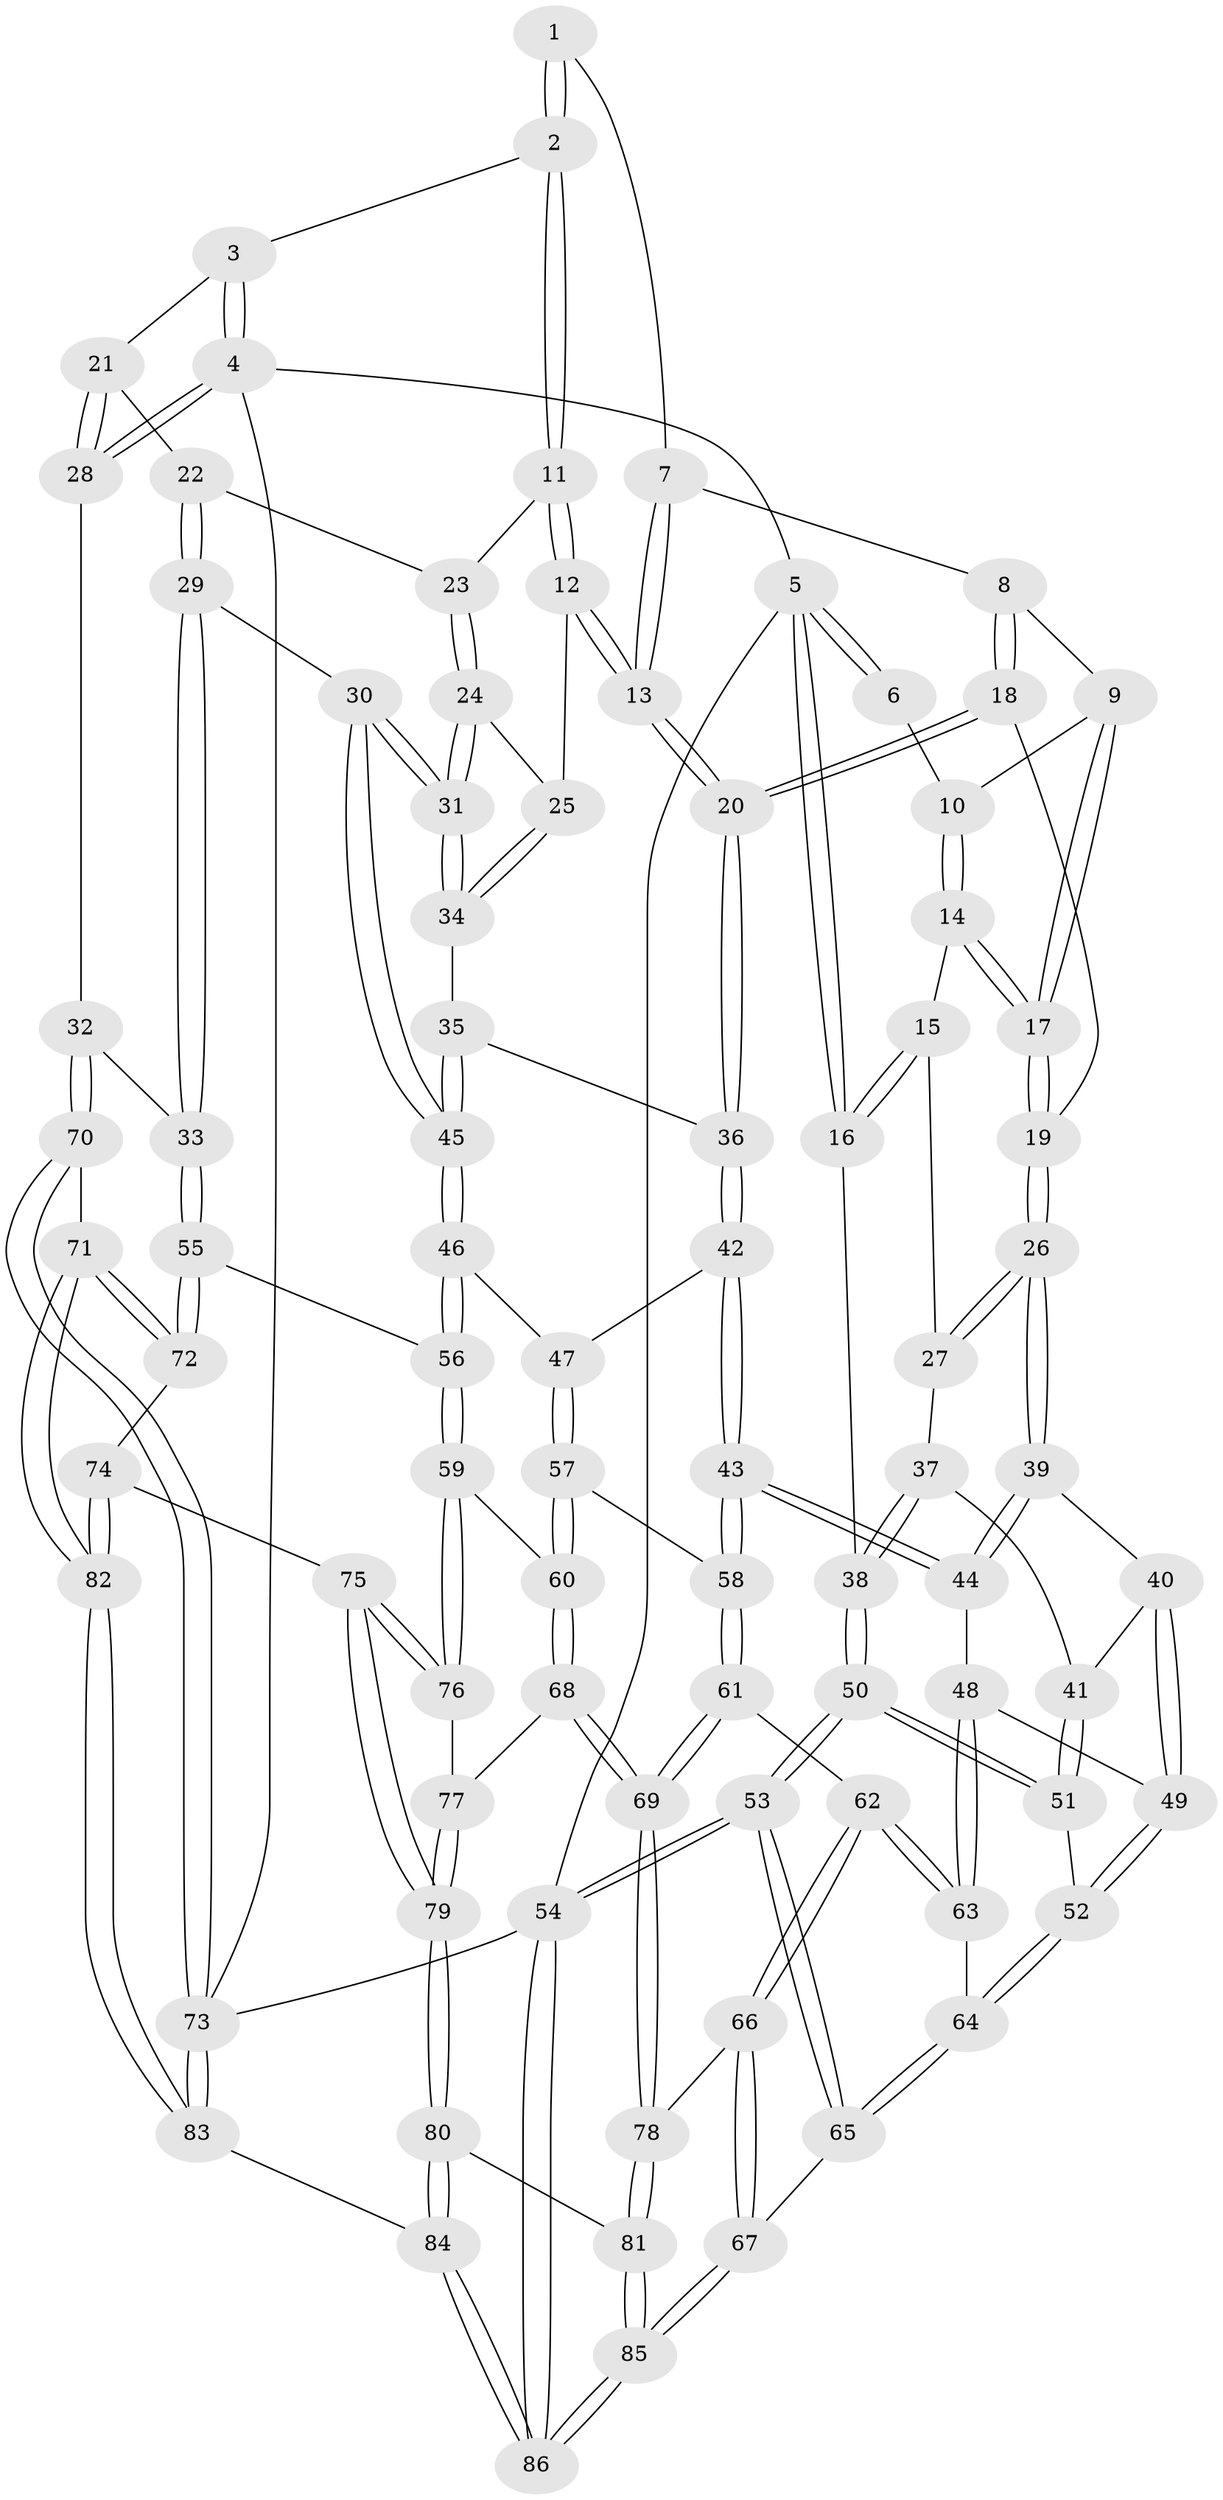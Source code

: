 // coarse degree distribution, {2: 0.058823529411764705, 3: 0.0784313725490196, 4: 0.37254901960784315, 6: 0.058823529411764705, 5: 0.3333333333333333, 1: 0.0196078431372549, 7: 0.0392156862745098, 8: 0.0392156862745098}
// Generated by graph-tools (version 1.1) at 2025/05/03/04/25 22:05:15]
// undirected, 86 vertices, 212 edges
graph export_dot {
graph [start="1"]
  node [color=gray90,style=filled];
  1 [pos="+0.4020918609359445+0"];
  2 [pos="+0.6994938299306394+0"];
  3 [pos="+0.805588328167256+0"];
  4 [pos="+1+0"];
  5 [pos="+0+0"];
  6 [pos="+0.214999272723948+0"];
  7 [pos="+0.35472197197639554+0.08419283474307125"];
  8 [pos="+0.3334694440075456+0.11609491325910477"];
  9 [pos="+0.27506417392486116+0.11679301087687806"];
  10 [pos="+0.23684532448664627+0.10922681007354405"];
  11 [pos="+0.6828033693560639+0"];
  12 [pos="+0.6370470856052468+0.06763138427870957"];
  13 [pos="+0.5316137446858941+0.1828208987908644"];
  14 [pos="+0.17421954063274137+0.14762479878664744"];
  15 [pos="+0.04762077734807028+0.11998022575154899"];
  16 [pos="+0+0"];
  17 [pos="+0.24702987011804933+0.2591061146376625"];
  18 [pos="+0.3549495384628434+0.25357180059454"];
  19 [pos="+0.2552644581109583+0.2757254899854941"];
  20 [pos="+0.4696946175548827+0.30033590919044467"];
  21 [pos="+0.9356608249357632+0.20530108492964233"];
  22 [pos="+0.8802232171052783+0.2204644498648812"];
  23 [pos="+0.7964223860819117+0.15953082325968856"];
  24 [pos="+0.7736897398450643+0.27920147667776685"];
  25 [pos="+0.6839990016608859+0.24159279554835777"];
  26 [pos="+0.23580044620792193+0.2988333749089973"];
  27 [pos="+0.13894348320871736+0.2828593177625177"];
  28 [pos="+1+0.2449339964489565"];
  29 [pos="+0.8423628842156509+0.38861387522434515"];
  30 [pos="+0.8157567405757732+0.38611181987260174"];
  31 [pos="+0.8133782253516814+0.38298768283309526"];
  32 [pos="+1+0.48174031859069333"];
  33 [pos="+1+0.4849572490939707"];
  34 [pos="+0.6726180350336124+0.299877085464321"];
  35 [pos="+0.6112142515153455+0.34176821954286135"];
  36 [pos="+0.4768077829262789+0.323999891854836"];
  37 [pos="+0.08967097470206319+0.32432385824140086"];
  38 [pos="+0+0.06429364938307447"];
  39 [pos="+0.22455304467015982+0.39230982779254137"];
  40 [pos="+0.14960183787845227+0.41647490585606106"];
  41 [pos="+0.08834686907238191+0.41461883037275665"];
  42 [pos="+0.46730353005360803+0.37479437126175014"];
  43 [pos="+0.3688000155060715+0.5144707320979953"];
  44 [pos="+0.3312645680410936+0.5093910088348877"];
  45 [pos="+0.7090317310696131+0.4530577469817611"];
  46 [pos="+0.6936433141955254+0.48053985100093066"];
  47 [pos="+0.5937135722806256+0.4849390334944568"];
  48 [pos="+0.25969795671796314+0.5501389637839759"];
  49 [pos="+0.17486048070477483+0.5727635261152025"];
  50 [pos="+0+0.4923075888228269"];
  51 [pos="+0+0.4752041119351823"];
  52 [pos="+0.15594238990170603+0.5842680799130082"];
  53 [pos="+0+0.7033038374679401"];
  54 [pos="+0+1"];
  55 [pos="+0.8083942641628599+0.6530421134003718"];
  56 [pos="+0.7218552201294031+0.6311533395617546"];
  57 [pos="+0.5321236236030784+0.6193734636699871"];
  58 [pos="+0.4058687443415213+0.5819774041074369"];
  59 [pos="+0.6504574563728217+0.6690373537468414"];
  60 [pos="+0.5493261956212188+0.6353238799197947"];
  61 [pos="+0.3742511782850406+0.6806942178164257"];
  62 [pos="+0.27175070435107956+0.7238561299808058"];
  63 [pos="+0.2528334835006937+0.6798287350211378"];
  64 [pos="+0.14671784572369473+0.6190920833378966"];
  65 [pos="+0.07440216079698803+0.7594370684767028"];
  66 [pos="+0.21666027296524112+0.7947885932438146"];
  67 [pos="+0.14811132098829616+0.8254104692489782"];
  68 [pos="+0.49848766998246624+0.7564628585798477"];
  69 [pos="+0.42735116974188486+0.7977567928716638"];
  70 [pos="+1+0.7958735231239846"];
  71 [pos="+1+0.8161066687970168"];
  72 [pos="+0.8427344618584873+0.76289232663133"];
  73 [pos="+1+1"];
  74 [pos="+0.785671699499946+0.8503288541177229"];
  75 [pos="+0.6611397225049505+0.7903355987441133"];
  76 [pos="+0.6451787048235501+0.714875549393735"];
  77 [pos="+0.5535690328496187+0.7799845395976033"];
  78 [pos="+0.4175725602150462+0.8546718067808834"];
  79 [pos="+0.5772802931205664+0.9083644228942968"];
  80 [pos="+0.5672359389575394+0.9366097457174226"];
  81 [pos="+0.42430804275297124+0.8755411986177736"];
  82 [pos="+0.7797025478581577+1"];
  83 [pos="+0.7274905612722842+1"];
  84 [pos="+0.713740237215356+1"];
  85 [pos="+0.17911828901452848+1"];
  86 [pos="+0.16480126061842795+1"];
  1 -- 2;
  1 -- 2;
  1 -- 7;
  2 -- 3;
  2 -- 11;
  2 -- 11;
  3 -- 4;
  3 -- 4;
  3 -- 21;
  4 -- 5;
  4 -- 28;
  4 -- 28;
  4 -- 73;
  5 -- 6;
  5 -- 6;
  5 -- 16;
  5 -- 16;
  5 -- 54;
  6 -- 10;
  7 -- 8;
  7 -- 13;
  7 -- 13;
  8 -- 9;
  8 -- 18;
  8 -- 18;
  9 -- 10;
  9 -- 17;
  9 -- 17;
  10 -- 14;
  10 -- 14;
  11 -- 12;
  11 -- 12;
  11 -- 23;
  12 -- 13;
  12 -- 13;
  12 -- 25;
  13 -- 20;
  13 -- 20;
  14 -- 15;
  14 -- 17;
  14 -- 17;
  15 -- 16;
  15 -- 16;
  15 -- 27;
  16 -- 38;
  17 -- 19;
  17 -- 19;
  18 -- 19;
  18 -- 20;
  18 -- 20;
  19 -- 26;
  19 -- 26;
  20 -- 36;
  20 -- 36;
  21 -- 22;
  21 -- 28;
  21 -- 28;
  22 -- 23;
  22 -- 29;
  22 -- 29;
  23 -- 24;
  23 -- 24;
  24 -- 25;
  24 -- 31;
  24 -- 31;
  25 -- 34;
  25 -- 34;
  26 -- 27;
  26 -- 27;
  26 -- 39;
  26 -- 39;
  27 -- 37;
  28 -- 32;
  29 -- 30;
  29 -- 33;
  29 -- 33;
  30 -- 31;
  30 -- 31;
  30 -- 45;
  30 -- 45;
  31 -- 34;
  31 -- 34;
  32 -- 33;
  32 -- 70;
  32 -- 70;
  33 -- 55;
  33 -- 55;
  34 -- 35;
  35 -- 36;
  35 -- 45;
  35 -- 45;
  36 -- 42;
  36 -- 42;
  37 -- 38;
  37 -- 38;
  37 -- 41;
  38 -- 50;
  38 -- 50;
  39 -- 40;
  39 -- 44;
  39 -- 44;
  40 -- 41;
  40 -- 49;
  40 -- 49;
  41 -- 51;
  41 -- 51;
  42 -- 43;
  42 -- 43;
  42 -- 47;
  43 -- 44;
  43 -- 44;
  43 -- 58;
  43 -- 58;
  44 -- 48;
  45 -- 46;
  45 -- 46;
  46 -- 47;
  46 -- 56;
  46 -- 56;
  47 -- 57;
  47 -- 57;
  48 -- 49;
  48 -- 63;
  48 -- 63;
  49 -- 52;
  49 -- 52;
  50 -- 51;
  50 -- 51;
  50 -- 53;
  50 -- 53;
  51 -- 52;
  52 -- 64;
  52 -- 64;
  53 -- 54;
  53 -- 54;
  53 -- 65;
  53 -- 65;
  54 -- 86;
  54 -- 86;
  54 -- 73;
  55 -- 56;
  55 -- 72;
  55 -- 72;
  56 -- 59;
  56 -- 59;
  57 -- 58;
  57 -- 60;
  57 -- 60;
  58 -- 61;
  58 -- 61;
  59 -- 60;
  59 -- 76;
  59 -- 76;
  60 -- 68;
  60 -- 68;
  61 -- 62;
  61 -- 69;
  61 -- 69;
  62 -- 63;
  62 -- 63;
  62 -- 66;
  62 -- 66;
  63 -- 64;
  64 -- 65;
  64 -- 65;
  65 -- 67;
  66 -- 67;
  66 -- 67;
  66 -- 78;
  67 -- 85;
  67 -- 85;
  68 -- 69;
  68 -- 69;
  68 -- 77;
  69 -- 78;
  69 -- 78;
  70 -- 71;
  70 -- 73;
  70 -- 73;
  71 -- 72;
  71 -- 72;
  71 -- 82;
  71 -- 82;
  72 -- 74;
  73 -- 83;
  73 -- 83;
  74 -- 75;
  74 -- 82;
  74 -- 82;
  75 -- 76;
  75 -- 76;
  75 -- 79;
  75 -- 79;
  76 -- 77;
  77 -- 79;
  77 -- 79;
  78 -- 81;
  78 -- 81;
  79 -- 80;
  79 -- 80;
  80 -- 81;
  80 -- 84;
  80 -- 84;
  81 -- 85;
  81 -- 85;
  82 -- 83;
  82 -- 83;
  83 -- 84;
  84 -- 86;
  84 -- 86;
  85 -- 86;
  85 -- 86;
}

